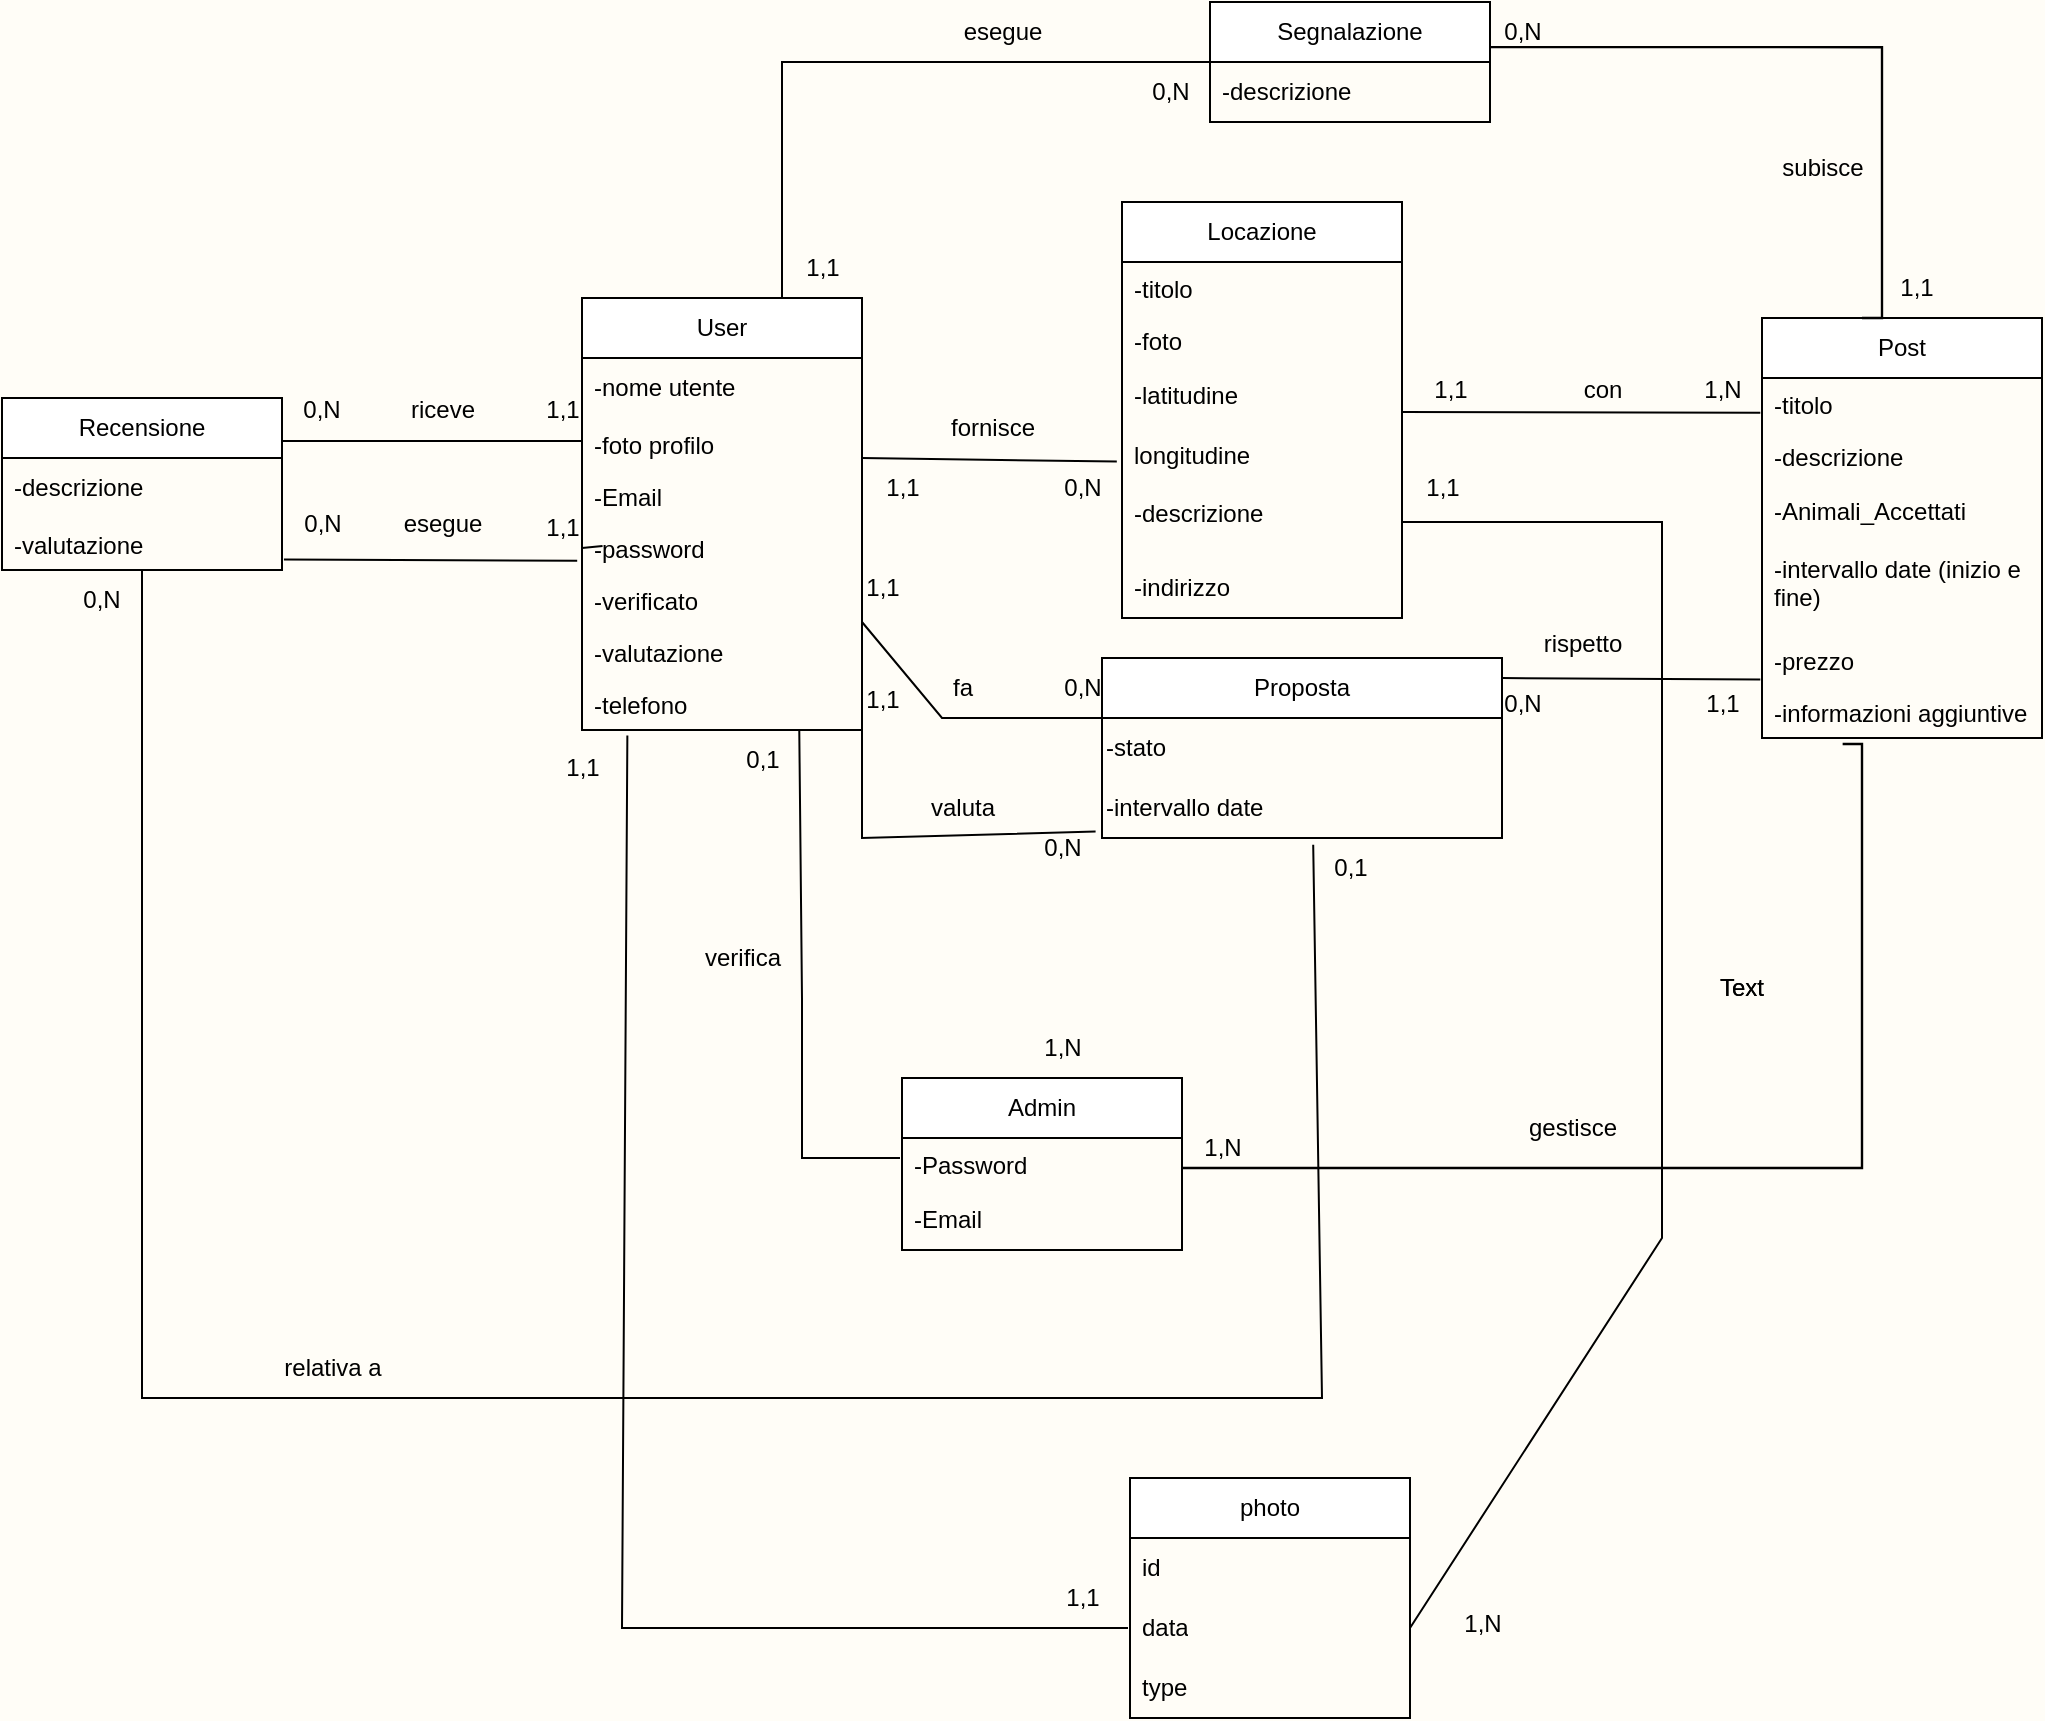 <mxfile pages="3">
    <diagram name="Pagina-1" id="62EFtFIlTdiLFEF6OG7A">
        <mxGraphModel dx="1595" dy="611" grid="1" gridSize="10" guides="1" tooltips="1" connect="1" arrows="1" fold="1" page="1" pageScale="1" pageWidth="827" pageHeight="1169" background="light-dark(#FFFDF7,#190033)" math="0" shadow="0" adaptiveColors="auto">
            <root>
                <mxCell id="0"/>
                <mxCell id="1" parent="0"/>
                <mxCell id="St-9uAu0BUOOX0do4pgm-1" value="User" style="swimlane;fontStyle=0;childLayout=stackLayout;horizontal=1;startSize=30;horizontalStack=0;resizeParent=1;resizeParentMax=0;resizeLast=0;collapsible=1;marginBottom=0;whiteSpace=wrap;html=1;" parent="1" vertex="1">
                    <mxGeometry x="180" y="210" width="140" height="216" as="geometry"/>
                </mxCell>
                <mxCell id="St-9uAu0BUOOX0do4pgm-3" value="-nome utente" style="text;strokeColor=none;fillColor=none;align=left;verticalAlign=middle;spacingLeft=4;spacingRight=4;overflow=hidden;points=[[0,0.5],[1,0.5]];portConstraint=eastwest;rotatable=0;whiteSpace=wrap;html=1;" parent="St-9uAu0BUOOX0do4pgm-1" vertex="1">
                    <mxGeometry y="30" width="140" height="30" as="geometry"/>
                </mxCell>
                <mxCell id="N86cOKwH3iOJ5V4Ton-A-2" value="-foto profilo" style="text;strokeColor=none;fillColor=none;align=left;verticalAlign=top;spacingLeft=4;spacingRight=4;overflow=hidden;rotatable=0;points=[[0,0.5],[1,0.5]];portConstraint=eastwest;whiteSpace=wrap;html=1;" parent="St-9uAu0BUOOX0do4pgm-1" vertex="1">
                    <mxGeometry y="60" width="140" height="26" as="geometry"/>
                </mxCell>
                <mxCell id="N86cOKwH3iOJ5V4Ton-A-3" value="-Email" style="text;strokeColor=none;fillColor=none;align=left;verticalAlign=top;spacingLeft=4;spacingRight=4;overflow=hidden;rotatable=0;points=[[0,0.5],[1,0.5]];portConstraint=eastwest;whiteSpace=wrap;html=1;" parent="St-9uAu0BUOOX0do4pgm-1" vertex="1">
                    <mxGeometry y="86" width="140" height="26" as="geometry"/>
                </mxCell>
                <mxCell id="N86cOKwH3iOJ5V4Ton-A-4" value="-password" style="text;strokeColor=none;fillColor=none;align=left;verticalAlign=top;spacingLeft=4;spacingRight=4;overflow=hidden;rotatable=0;points=[[0,0.5],[1,0.5]];portConstraint=eastwest;whiteSpace=wrap;html=1;" parent="St-9uAu0BUOOX0do4pgm-1" vertex="1">
                    <mxGeometry y="112" width="140" height="26" as="geometry"/>
                </mxCell>
                <mxCell id="N86cOKwH3iOJ5V4Ton-A-15" value="-verificato " style="text;strokeColor=none;fillColor=none;align=left;verticalAlign=top;spacingLeft=4;spacingRight=4;overflow=hidden;rotatable=0;points=[[0,0.5],[1,0.5]];portConstraint=eastwest;whiteSpace=wrap;html=1;" parent="St-9uAu0BUOOX0do4pgm-1" vertex="1">
                    <mxGeometry y="138" width="140" height="26" as="geometry"/>
                </mxCell>
                <mxCell id="N86cOKwH3iOJ5V4Ton-A-14" value="-valutazione" style="text;strokeColor=none;fillColor=none;align=left;verticalAlign=top;spacingLeft=4;spacingRight=4;overflow=hidden;rotatable=0;points=[[0,0.5],[1,0.5]];portConstraint=eastwest;whiteSpace=wrap;html=1;" parent="St-9uAu0BUOOX0do4pgm-1" vertex="1">
                    <mxGeometry y="164" width="140" height="26" as="geometry"/>
                </mxCell>
                <mxCell id="g7s_SQnUVm_qu5aLHeUv-12" value="-telefono" style="text;strokeColor=none;fillColor=none;align=left;verticalAlign=top;spacingLeft=4;spacingRight=4;overflow=hidden;rotatable=0;points=[[0,0.5],[1,0.5]];portConstraint=eastwest;whiteSpace=wrap;html=1;" parent="St-9uAu0BUOOX0do4pgm-1" vertex="1">
                    <mxGeometry y="190" width="140" height="26" as="geometry"/>
                </mxCell>
                <mxCell id="St-9uAu0BUOOX0do4pgm-5" value="Admin" style="swimlane;fontStyle=0;childLayout=stackLayout;horizontal=1;startSize=30;horizontalStack=0;resizeParent=1;resizeParentMax=0;resizeLast=0;collapsible=1;marginBottom=0;whiteSpace=wrap;html=1;" parent="1" vertex="1">
                    <mxGeometry x="340" y="600" width="140" height="86" as="geometry"/>
                </mxCell>
                <mxCell id="g7s_SQnUVm_qu5aLHeUv-5" value="-Password" style="text;strokeColor=none;fillColor=none;align=left;verticalAlign=top;spacingLeft=4;spacingRight=4;overflow=hidden;rotatable=0;points=[[0,0.5],[1,0.5]];portConstraint=eastwest;whiteSpace=wrap;html=1;" parent="St-9uAu0BUOOX0do4pgm-5" vertex="1">
                    <mxGeometry y="30" width="140" height="26" as="geometry"/>
                </mxCell>
                <mxCell id="St-9uAu0BUOOX0do4pgm-8" value="-Email" style="text;strokeColor=none;fillColor=none;align=left;verticalAlign=middle;spacingLeft=4;spacingRight=4;overflow=hidden;points=[[0,0.5],[1,0.5]];portConstraint=eastwest;rotatable=0;whiteSpace=wrap;html=1;" parent="St-9uAu0BUOOX0do4pgm-5" vertex="1">
                    <mxGeometry y="56" width="140" height="30" as="geometry"/>
                </mxCell>
                <mxCell id="St-9uAu0BUOOX0do4pgm-13" value="Post" style="swimlane;fontStyle=0;childLayout=stackLayout;horizontal=1;startSize=30;horizontalStack=0;resizeParent=1;resizeParentMax=0;resizeLast=0;collapsible=1;marginBottom=0;whiteSpace=wrap;html=1;" parent="1" vertex="1">
                    <mxGeometry x="770" y="220" width="140" height="210" as="geometry"/>
                </mxCell>
                <mxCell id="g7s_SQnUVm_qu5aLHeUv-13" value="-titolo" style="text;strokeColor=none;fillColor=none;align=left;verticalAlign=top;spacingLeft=4;spacingRight=4;overflow=hidden;rotatable=0;points=[[0,0.5],[1,0.5]];portConstraint=eastwest;whiteSpace=wrap;html=1;" parent="St-9uAu0BUOOX0do4pgm-13" vertex="1">
                    <mxGeometry y="30" width="140" height="26" as="geometry"/>
                </mxCell>
                <mxCell id="g7s_SQnUVm_qu5aLHeUv-2" value="-descrizione" style="text;strokeColor=none;fillColor=none;align=left;verticalAlign=top;spacingLeft=4;spacingRight=4;overflow=hidden;rotatable=0;points=[[0,0.5],[1,0.5]];portConstraint=eastwest;whiteSpace=wrap;html=1;" parent="St-9uAu0BUOOX0do4pgm-13" vertex="1">
                    <mxGeometry y="56" width="140" height="26" as="geometry"/>
                </mxCell>
                <mxCell id="St-9uAu0BUOOX0do4pgm-15" value="-Animali_Accettati" style="text;strokeColor=none;fillColor=none;align=left;verticalAlign=middle;spacingLeft=4;spacingRight=4;overflow=hidden;points=[[0,0.5],[1,0.5]];portConstraint=eastwest;rotatable=0;whiteSpace=wrap;html=1;" parent="St-9uAu0BUOOX0do4pgm-13" vertex="1">
                    <mxGeometry y="82" width="140" height="30" as="geometry"/>
                </mxCell>
                <mxCell id="LK_rWgTIg-7SpxV3aSgW-1" value="-intervallo date (inizio e fine)" style="text;strokeColor=none;fillColor=none;align=left;verticalAlign=top;spacingLeft=4;spacingRight=4;overflow=hidden;rotatable=0;points=[[0,0.5],[1,0.5]];portConstraint=eastwest;whiteSpace=wrap;html=1;" parent="St-9uAu0BUOOX0do4pgm-13" vertex="1">
                    <mxGeometry y="112" width="140" height="46" as="geometry"/>
                </mxCell>
                <mxCell id="g7s_SQnUVm_qu5aLHeUv-11" value="-prezzo" style="text;strokeColor=none;fillColor=none;align=left;verticalAlign=top;spacingLeft=4;spacingRight=4;overflow=hidden;rotatable=0;points=[[0,0.5],[1,0.5]];portConstraint=eastwest;whiteSpace=wrap;html=1;" parent="St-9uAu0BUOOX0do4pgm-13" vertex="1">
                    <mxGeometry y="158" width="140" height="26" as="geometry"/>
                </mxCell>
                <mxCell id="g7s_SQnUVm_qu5aLHeUv-15" value="-informazioni aggiuntive" style="text;strokeColor=none;fillColor=none;align=left;verticalAlign=top;spacingLeft=4;spacingRight=4;overflow=hidden;rotatable=0;points=[[0,0.5],[1,0.5]];portConstraint=eastwest;whiteSpace=wrap;html=1;" parent="St-9uAu0BUOOX0do4pgm-13" vertex="1">
                    <mxGeometry y="184" width="140" height="26" as="geometry"/>
                </mxCell>
                <mxCell id="St-9uAu0BUOOX0do4pgm-17" value="Segnalazione" style="swimlane;fontStyle=0;childLayout=stackLayout;horizontal=1;startSize=30;horizontalStack=0;resizeParent=1;resizeParentMax=0;resizeLast=0;collapsible=1;marginBottom=0;whiteSpace=wrap;html=1;" parent="1" vertex="1">
                    <mxGeometry x="494" y="62" width="140" height="60" as="geometry"/>
                </mxCell>
                <mxCell id="St-9uAu0BUOOX0do4pgm-19" value="&lt;div&gt;-descrizione&lt;/div&gt;" style="text;strokeColor=none;fillColor=none;align=left;verticalAlign=middle;spacingLeft=4;spacingRight=4;overflow=hidden;points=[[0,0.5],[1,0.5]];portConstraint=eastwest;rotatable=0;whiteSpace=wrap;html=1;" parent="St-9uAu0BUOOX0do4pgm-17" vertex="1">
                    <mxGeometry y="30" width="140" height="30" as="geometry"/>
                </mxCell>
                <mxCell id="St-9uAu0BUOOX0do4pgm-42" style="edgeStyle=orthogonalEdgeStyle;rounded=0;orthogonalLoop=1;jettySize=auto;html=1;exitX=1;exitY=0.5;exitDx=0;exitDy=0;shape=link;width=0.196;entryX=0.288;entryY=1.115;entryDx=0;entryDy=0;entryPerimeter=0;" parent="1" target="g7s_SQnUVm_qu5aLHeUv-15" edge="1">
                    <mxGeometry relative="1" as="geometry">
                        <mxPoint x="723" y="440" as="targetPoint"/>
                        <mxPoint x="480" y="645" as="sourcePoint"/>
                        <Array as="points">
                            <mxPoint x="820" y="645"/>
                            <mxPoint x="820" y="433"/>
                        </Array>
                    </mxGeometry>
                </mxCell>
                <mxCell id="St-9uAu0BUOOX0do4pgm-46" value="verifica" style="text;html=1;align=center;verticalAlign=middle;resizable=0;points=[];autosize=1;strokeColor=none;fillColor=none;" parent="1" vertex="1">
                    <mxGeometry x="230" y="525" width="60" height="30" as="geometry"/>
                </mxCell>
                <mxCell id="St-9uAu0BUOOX0do4pgm-50" value="fornisce" style="text;html=1;align=center;verticalAlign=middle;resizable=0;points=[];autosize=1;strokeColor=none;fillColor=none;" parent="1" vertex="1">
                    <mxGeometry x="350" y="260" width="70" height="30" as="geometry"/>
                </mxCell>
                <mxCell id="St-9uAu0BUOOX0do4pgm-51" value="gestisce" style="text;html=1;align=center;verticalAlign=middle;resizable=0;points=[];autosize=1;strokeColor=none;fillColor=none;" parent="1" vertex="1">
                    <mxGeometry x="640" y="610" width="70" height="30" as="geometry"/>
                </mxCell>
                <mxCell id="St-9uAu0BUOOX0do4pgm-53" value="esegue" style="text;html=1;align=center;verticalAlign=middle;resizable=0;points=[];autosize=1;strokeColor=none;fillColor=none;" parent="1" vertex="1">
                    <mxGeometry x="360" y="62" width="60" height="30" as="geometry"/>
                </mxCell>
                <mxCell id="St-9uAu0BUOOX0do4pgm-54" value="subisce" style="text;html=1;align=center;verticalAlign=middle;resizable=0;points=[];autosize=1;strokeColor=none;fillColor=none;" parent="1" vertex="1">
                    <mxGeometry x="770" y="130" width="60" height="30" as="geometry"/>
                </mxCell>
                <mxCell id="St-9uAu0BUOOX0do4pgm-61" value="1,N" style="text;html=1;align=center;verticalAlign=middle;resizable=0;points=[];autosize=1;strokeColor=none;fillColor=none;" parent="1" vertex="1">
                    <mxGeometry x="400" y="570" width="40" height="30" as="geometry"/>
                </mxCell>
                <mxCell id="St-9uAu0BUOOX0do4pgm-62" value="0,1" style="text;html=1;align=center;verticalAlign=middle;resizable=0;points=[];autosize=1;strokeColor=none;fillColor=none;" parent="1" vertex="1">
                    <mxGeometry x="250" y="426" width="40" height="30" as="geometry"/>
                </mxCell>
                <mxCell id="St-9uAu0BUOOX0do4pgm-63" value="1,N" style="text;html=1;align=center;verticalAlign=middle;resizable=0;points=[];autosize=1;strokeColor=none;fillColor=none;" parent="1" vertex="1">
                    <mxGeometry x="480" y="620" width="40" height="30" as="geometry"/>
                </mxCell>
                <mxCell id="St-9uAu0BUOOX0do4pgm-69" value="1,1" style="text;html=1;align=center;verticalAlign=middle;resizable=0;points=[];autosize=1;strokeColor=none;fillColor=none;" parent="1" vertex="1">
                    <mxGeometry x="280" y="180" width="40" height="30" as="geometry"/>
                </mxCell>
                <mxCell id="St-9uAu0BUOOX0do4pgm-70" value="0,N" style="text;html=1;align=center;verticalAlign=middle;resizable=0;points=[];autosize=1;strokeColor=none;fillColor=none;" parent="1" vertex="1">
                    <mxGeometry x="454" y="92" width="40" height="30" as="geometry"/>
                </mxCell>
                <mxCell id="St-9uAu0BUOOX0do4pgm-71" value="0,N" style="text;html=1;align=center;verticalAlign=middle;resizable=0;points=[];autosize=1;strokeColor=none;fillColor=none;" parent="1" vertex="1">
                    <mxGeometry x="630" y="62" width="40" height="30" as="geometry"/>
                </mxCell>
                <mxCell id="St-9uAu0BUOOX0do4pgm-73" value="1,1" style="text;html=1;align=center;verticalAlign=middle;resizable=0;points=[];autosize=1;strokeColor=none;fillColor=none;" parent="1" vertex="1">
                    <mxGeometry x="827" y="190" width="40" height="30" as="geometry"/>
                </mxCell>
                <mxCell id="St-9uAu0BUOOX0do4pgm-79" value="0,N" style="text;html=1;align=center;verticalAlign=middle;resizable=0;points=[];autosize=1;strokeColor=none;fillColor=none;" parent="1" vertex="1">
                    <mxGeometry x="410" y="290" width="40" height="30" as="geometry"/>
                </mxCell>
                <mxCell id="St-9uAu0BUOOX0do4pgm-78" value="1,1" style="text;html=1;align=center;verticalAlign=middle;resizable=0;points=[];autosize=1;strokeColor=none;fillColor=none;" parent="1" vertex="1">
                    <mxGeometry x="320" y="290" width="40" height="30" as="geometry"/>
                </mxCell>
                <mxCell id="g7s_SQnUVm_qu5aLHeUv-4" style="edgeStyle=orthogonalEdgeStyle;rounded=0;orthogonalLoop=1;jettySize=auto;html=1;exitX=1.003;exitY=0.376;exitDx=0;exitDy=0;entryX=0.357;entryY=0;entryDx=0;entryDy=0;entryPerimeter=0;shape=link;width=-0.182;exitPerimeter=0;" parent="1" source="St-9uAu0BUOOX0do4pgm-17" target="St-9uAu0BUOOX0do4pgm-13" edge="1">
                    <mxGeometry relative="1" as="geometry">
                        <mxPoint x="630" y="131" as="sourcePoint"/>
                        <Array as="points">
                            <mxPoint x="830" y="85"/>
                            <mxPoint x="830" y="220"/>
                        </Array>
                    </mxGeometry>
                </mxCell>
                <mxCell id="QI1vVgjxCqwTIBbzZpBC-4" value="Proposta" style="swimlane;fontStyle=0;childLayout=stackLayout;horizontal=1;startSize=30;horizontalStack=0;resizeParent=1;resizeParentMax=0;resizeLast=0;collapsible=1;marginBottom=0;whiteSpace=wrap;html=1;" parent="1" vertex="1">
                    <mxGeometry x="440" y="390" width="200" height="90" as="geometry"/>
                </mxCell>
                <mxCell id="QI1vVgjxCqwTIBbzZpBC-26" value="-stato" style="text;html=1;align=left;verticalAlign=middle;resizable=0;points=[];autosize=1;strokeColor=none;fillColor=none;" parent="QI1vVgjxCqwTIBbzZpBC-4" vertex="1">
                    <mxGeometry y="30" width="200" height="30" as="geometry"/>
                </mxCell>
                <mxCell id="LK_rWgTIg-7SpxV3aSgW-10" value="-intervallo date" style="text;html=1;align=left;verticalAlign=middle;resizable=0;points=[];autosize=1;strokeColor=none;fillColor=none;" parent="QI1vVgjxCqwTIBbzZpBC-4" vertex="1">
                    <mxGeometry y="60" width="200" height="30" as="geometry"/>
                </mxCell>
                <mxCell id="QI1vVgjxCqwTIBbzZpBC-27" value="1,1" style="text;html=1;align=center;verticalAlign=middle;resizable=0;points=[];autosize=1;strokeColor=none;fillColor=none;" parent="1" vertex="1">
                    <mxGeometry x="310" y="396" width="40" height="30" as="geometry"/>
                </mxCell>
                <mxCell id="XhUSFfAfBRlm4WyPhcBC-12" value="1,1" style="text;html=1;align=center;verticalAlign=middle;resizable=0;points=[];autosize=1;strokeColor=none;fillColor=none;" parent="1" vertex="1">
                    <mxGeometry x="310" y="340" width="40" height="30" as="geometry"/>
                </mxCell>
                <mxCell id="XhUSFfAfBRlm4WyPhcBC-13" value="0,N" style="text;html=1;align=center;verticalAlign=middle;resizable=0;points=[];autosize=1;strokeColor=none;fillColor=none;" parent="1" vertex="1">
                    <mxGeometry x="400" y="470" width="40" height="30" as="geometry"/>
                </mxCell>
                <mxCell id="XhUSFfAfBRlm4WyPhcBC-17" value="0,N" style="text;html=1;align=center;verticalAlign=middle;resizable=0;points=[];autosize=1;strokeColor=none;fillColor=none;" parent="1" vertex="1">
                    <mxGeometry x="410" y="390" width="40" height="30" as="geometry"/>
                </mxCell>
                <mxCell id="LK_rWgTIg-7SpxV3aSgW-2" value="Recensione " style="swimlane;fontStyle=0;childLayout=stackLayout;horizontal=1;startSize=30;horizontalStack=0;resizeParent=1;resizeParentMax=0;resizeLast=0;collapsible=1;marginBottom=0;whiteSpace=wrap;html=1;" parent="1" vertex="1">
                    <mxGeometry x="-110" y="260" width="140" height="86" as="geometry">
                        <mxRectangle x="1180" y="432" width="240" height="30" as="alternateBounds"/>
                    </mxGeometry>
                </mxCell>
                <mxCell id="LK_rWgTIg-7SpxV3aSgW-3" value="-descrizione" style="text;strokeColor=none;fillColor=none;align=left;verticalAlign=middle;spacingLeft=4;spacingRight=4;overflow=hidden;points=[[0,0.5],[1,0.5]];portConstraint=eastwest;rotatable=0;whiteSpace=wrap;html=1;" parent="LK_rWgTIg-7SpxV3aSgW-2" vertex="1">
                    <mxGeometry y="30" width="140" height="30" as="geometry"/>
                </mxCell>
                <mxCell id="LK_rWgTIg-7SpxV3aSgW-4" value="-valutazione" style="text;strokeColor=none;fillColor=none;align=left;verticalAlign=top;spacingLeft=4;spacingRight=4;overflow=hidden;rotatable=0;points=[[0,0.5],[1,0.5]];portConstraint=eastwest;whiteSpace=wrap;html=1;" parent="LK_rWgTIg-7SpxV3aSgW-2" vertex="1">
                    <mxGeometry y="60" width="140" height="26" as="geometry"/>
                </mxCell>
                <mxCell id="LK_rWgTIg-7SpxV3aSgW-8" value="" style="endArrow=none;html=1;rounded=0;entryX=0;entryY=0;entryDx=0;entryDy=0;entryPerimeter=0;exitX=0;exitY=1;exitDx=0;exitDy=0;exitPerimeter=0;" parent="1" source="St-9uAu0BUOOX0do4pgm-69" target="St-9uAu0BUOOX0do4pgm-19" edge="1">
                    <mxGeometry width="50" height="50" relative="1" as="geometry">
                        <mxPoint x="450" y="200" as="sourcePoint"/>
                        <mxPoint x="485" y="88" as="targetPoint"/>
                        <Array as="points">
                            <mxPoint x="280" y="92"/>
                            <mxPoint x="450" y="92"/>
                        </Array>
                    </mxGeometry>
                </mxCell>
                <mxCell id="LK_rWgTIg-7SpxV3aSgW-15" value="Locazione" style="swimlane;fontStyle=0;childLayout=stackLayout;horizontal=1;startSize=30;horizontalStack=0;resizeParent=1;resizeParentMax=0;resizeLast=0;collapsible=1;marginBottom=0;whiteSpace=wrap;html=1;" parent="1" vertex="1">
                    <mxGeometry x="450" y="162" width="140" height="208" as="geometry"/>
                </mxCell>
                <mxCell id="LK_rWgTIg-7SpxV3aSgW-17" value="-titolo" style="text;strokeColor=none;fillColor=none;align=left;verticalAlign=top;spacingLeft=4;spacingRight=4;overflow=hidden;rotatable=0;points=[[0,0.5],[1,0.5]];portConstraint=eastwest;whiteSpace=wrap;html=1;" parent="LK_rWgTIg-7SpxV3aSgW-15" vertex="1">
                    <mxGeometry y="30" width="140" height="26" as="geometry"/>
                </mxCell>
                <mxCell id="LK_rWgTIg-7SpxV3aSgW-18" value="-foto&amp;nbsp;" style="text;strokeColor=none;fillColor=none;align=left;verticalAlign=top;spacingLeft=4;spacingRight=4;overflow=hidden;rotatable=0;points=[[0,0.5],[1,0.5]];portConstraint=eastwest;whiteSpace=wrap;html=1;" parent="LK_rWgTIg-7SpxV3aSgW-15" vertex="1">
                    <mxGeometry y="56" width="140" height="26" as="geometry"/>
                </mxCell>
                <mxCell id="PYwElDgGKd6QntwyOTN1-1" value="-latitudine" style="text;strokeColor=none;fillColor=none;align=left;verticalAlign=middle;spacingLeft=4;spacingRight=4;overflow=hidden;points=[[0,0.5],[1,0.5]];portConstraint=eastwest;rotatable=0;whiteSpace=wrap;html=1;" parent="LK_rWgTIg-7SpxV3aSgW-15" vertex="1">
                    <mxGeometry y="82" width="140" height="30" as="geometry"/>
                </mxCell>
                <mxCell id="PYwElDgGKd6QntwyOTN1-2" value="longitudine" style="text;strokeColor=none;fillColor=none;align=left;verticalAlign=middle;spacingLeft=4;spacingRight=4;overflow=hidden;points=[[0,0.5],[1,0.5]];portConstraint=eastwest;rotatable=0;whiteSpace=wrap;html=1;" parent="LK_rWgTIg-7SpxV3aSgW-15" vertex="1">
                    <mxGeometry y="112" width="140" height="30" as="geometry"/>
                </mxCell>
                <mxCell id="LK_rWgTIg-7SpxV3aSgW-19" value="-descrizione" style="text;strokeColor=none;fillColor=none;align=left;verticalAlign=top;spacingLeft=4;spacingRight=4;overflow=hidden;rotatable=0;points=[[0,0.5],[1,0.5]];portConstraint=eastwest;whiteSpace=wrap;html=1;" parent="LK_rWgTIg-7SpxV3aSgW-15" vertex="1">
                    <mxGeometry y="142" width="140" height="36" as="geometry"/>
                </mxCell>
                <mxCell id="PYwElDgGKd6QntwyOTN1-3" value="-indirizzo" style="text;strokeColor=none;fillColor=none;align=left;verticalAlign=middle;spacingLeft=4;spacingRight=4;overflow=hidden;points=[[0,0.5],[1,0.5]];portConstraint=eastwest;rotatable=0;whiteSpace=wrap;html=1;" parent="LK_rWgTIg-7SpxV3aSgW-15" vertex="1">
                    <mxGeometry y="178" width="140" height="30" as="geometry"/>
                </mxCell>
                <mxCell id="LK_rWgTIg-7SpxV3aSgW-25" value="" style="endArrow=none;html=1;rounded=0;entryX=0.935;entryY=0.06;entryDx=0;entryDy=0;entryPerimeter=0;" parent="1" target="St-9uAu0BUOOX0do4pgm-79" edge="1">
                    <mxGeometry width="50" height="50" relative="1" as="geometry">
                        <mxPoint x="320" y="290" as="sourcePoint"/>
                        <mxPoint x="403.5" y="286.64" as="targetPoint"/>
                        <Array as="points"/>
                    </mxGeometry>
                </mxCell>
                <mxCell id="LK_rWgTIg-7SpxV3aSgW-26" value="" style="endArrow=none;html=1;rounded=0;entryX=-0.006;entryY=0.667;entryDx=0;entryDy=0;entryPerimeter=0;" parent="1" target="g7s_SQnUVm_qu5aLHeUv-13" edge="1">
                    <mxGeometry width="50" height="50" relative="1" as="geometry">
                        <mxPoint x="590" y="267" as="sourcePoint"/>
                        <mxPoint x="589" y="218" as="targetPoint"/>
                    </mxGeometry>
                </mxCell>
                <mxCell id="LK_rWgTIg-7SpxV3aSgW-27" value="con" style="text;html=1;align=center;verticalAlign=middle;resizable=0;points=[];autosize=1;strokeColor=none;fillColor=none;" parent="1" vertex="1">
                    <mxGeometry x="670" y="241" width="40" height="30" as="geometry"/>
                </mxCell>
                <mxCell id="LK_rWgTIg-7SpxV3aSgW-28" value="" style="endArrow=none;html=1;rounded=0;entryX=0.776;entryY=1.012;entryDx=0;entryDy=0;entryPerimeter=0;" parent="1" target="g7s_SQnUVm_qu5aLHeUv-12" edge="1">
                    <mxGeometry width="50" height="50" relative="1" as="geometry">
                        <mxPoint x="339" y="640" as="sourcePoint"/>
                        <mxPoint x="290" y="440" as="targetPoint"/>
                        <Array as="points">
                            <mxPoint x="290" y="640"/>
                            <mxPoint x="290" y="560"/>
                        </Array>
                    </mxGeometry>
                </mxCell>
                <mxCell id="LK_rWgTIg-7SpxV3aSgW-33" value="1,1" style="text;html=1;align=center;verticalAlign=middle;resizable=0;points=[];autosize=1;strokeColor=none;fillColor=none;" parent="1" vertex="1">
                    <mxGeometry x="594" y="241" width="40" height="30" as="geometry"/>
                </mxCell>
                <mxCell id="LK_rWgTIg-7SpxV3aSgW-34" value="1,N" style="text;html=1;align=center;verticalAlign=middle;resizable=0;points=[];autosize=1;strokeColor=none;fillColor=none;" parent="1" vertex="1">
                    <mxGeometry x="730" y="241" width="40" height="30" as="geometry"/>
                </mxCell>
                <mxCell id="FGoZ48OgDiTH2Jhmd4TZ-1" value="" style="endArrow=none;html=1;rounded=0;entryX=0;entryY=0.442;entryDx=0;entryDy=0;entryPerimeter=0;exitX=1;exitY=0.25;exitDx=0;exitDy=0;" parent="1" source="LK_rWgTIg-7SpxV3aSgW-2" target="N86cOKwH3iOJ5V4Ton-A-2" edge="1">
                    <mxGeometry width="50" height="50" relative="1" as="geometry">
                        <mxPoint x="40" y="276" as="sourcePoint"/>
                        <mxPoint x="180" y="250" as="targetPoint"/>
                    </mxGeometry>
                </mxCell>
                <mxCell id="FGoZ48OgDiTH2Jhmd4TZ-2" value="" style="endArrow=none;html=1;rounded=0;entryX=0;entryY=0.5;entryDx=0;entryDy=0;exitX=1.007;exitY=0.8;exitDx=0;exitDy=0;exitPerimeter=0;" parent="1" source="FGoZ48OgDiTH2Jhmd4TZ-6" target="N86cOKwH3iOJ5V4Ton-A-4" edge="1">
                    <mxGeometry width="50" height="50" relative="1" as="geometry">
                        <mxPoint x="70" y="310" as="sourcePoint"/>
                        <mxPoint x="380" y="160" as="targetPoint"/>
                    </mxGeometry>
                </mxCell>
                <mxCell id="FGoZ48OgDiTH2Jhmd4TZ-3" value="0,N" style="text;html=1;align=center;verticalAlign=middle;whiteSpace=wrap;rounded=0;" parent="1" vertex="1">
                    <mxGeometry x="20" y="251" width="60" height="30" as="geometry"/>
                </mxCell>
                <mxCell id="FGoZ48OgDiTH2Jhmd4TZ-4" value="0,N" style="text;html=1;align=center;verticalAlign=middle;resizable=0;points=[];autosize=1;strokeColor=none;fillColor=none;" parent="1" vertex="1">
                    <mxGeometry x="30" y="308" width="40" height="30" as="geometry"/>
                </mxCell>
                <mxCell id="FGoZ48OgDiTH2Jhmd4TZ-5" value="1,1" style="text;html=1;align=center;verticalAlign=middle;resizable=0;points=[];autosize=1;strokeColor=none;fillColor=none;" parent="1" vertex="1">
                    <mxGeometry x="150" y="251" width="40" height="30" as="geometry"/>
                </mxCell>
                <mxCell id="FGoZ48OgDiTH2Jhmd4TZ-8" value="" style="endArrow=none;html=1;rounded=0;exitX=1;exitY=0.5;exitDx=0;exitDy=0;entryX=-0.016;entryY=0.893;entryDx=0;entryDy=0;entryPerimeter=0;" parent="1" source="g7s_SQnUVm_qu5aLHeUv-12" target="LK_rWgTIg-7SpxV3aSgW-10" edge="1">
                    <mxGeometry width="50" height="50" relative="1" as="geometry">
                        <mxPoint x="610" y="540" as="sourcePoint"/>
                        <mxPoint x="660" y="490" as="targetPoint"/>
                        <Array as="points">
                            <mxPoint x="320" y="480"/>
                        </Array>
                    </mxGeometry>
                </mxCell>
                <mxCell id="FGoZ48OgDiTH2Jhmd4TZ-9" value="" style="endArrow=none;html=1;rounded=0;entryX=0;entryY=0;entryDx=0;entryDy=0;entryPerimeter=0;" parent="1" target="QI1vVgjxCqwTIBbzZpBC-26" edge="1">
                    <mxGeometry width="50" height="50" relative="1" as="geometry">
                        <mxPoint x="320" y="372" as="sourcePoint"/>
                        <mxPoint x="660" y="490" as="targetPoint"/>
                        <Array as="points">
                            <mxPoint x="360" y="420"/>
                        </Array>
                    </mxGeometry>
                </mxCell>
                <mxCell id="FGoZ48OgDiTH2Jhmd4TZ-10" value="" style="endArrow=none;html=1;rounded=0;entryX=-0.006;entryY=-0.123;entryDx=0;entryDy=0;entryPerimeter=0;" parent="1" target="g7s_SQnUVm_qu5aLHeUv-15" edge="1">
                    <mxGeometry width="50" height="50" relative="1" as="geometry">
                        <mxPoint x="640" y="400" as="sourcePoint"/>
                        <mxPoint x="660" y="490" as="targetPoint"/>
                    </mxGeometry>
                </mxCell>
                <mxCell id="FGoZ48OgDiTH2Jhmd4TZ-12" value="fa" style="text;html=1;align=center;verticalAlign=middle;resizable=0;points=[];autosize=1;strokeColor=none;fillColor=none;rotation=0;" parent="1" vertex="1">
                    <mxGeometry x="355" y="390" width="30" height="30" as="geometry"/>
                </mxCell>
                <mxCell id="FGoZ48OgDiTH2Jhmd4TZ-13" value="valuta" style="text;html=1;align=center;verticalAlign=middle;resizable=0;points=[];autosize=1;strokeColor=none;fillColor=none;rotation=0;" parent="1" vertex="1">
                    <mxGeometry x="340" y="450" width="60" height="30" as="geometry"/>
                </mxCell>
                <mxCell id="FGoZ48OgDiTH2Jhmd4TZ-15" value="" style="endArrow=none;html=1;rounded=0;entryX=0.69;entryY=1.047;entryDx=0;entryDy=0;exitX=1.007;exitY=0.8;exitDx=0;exitDy=0;exitPerimeter=0;entryPerimeter=0;" parent="1" source="LK_rWgTIg-7SpxV3aSgW-4" target="FGoZ48OgDiTH2Jhmd4TZ-6" edge="1">
                    <mxGeometry width="50" height="50" relative="1" as="geometry">
                        <mxPoint x="41" y="333" as="sourcePoint"/>
                        <mxPoint x="180" y="335" as="targetPoint"/>
                    </mxGeometry>
                </mxCell>
                <mxCell id="FGoZ48OgDiTH2Jhmd4TZ-6" value="1,1" style="text;html=1;align=center;verticalAlign=middle;resizable=0;points=[];autosize=1;strokeColor=none;fillColor=none;" parent="1" vertex="1">
                    <mxGeometry x="150" y="310" width="40" height="30" as="geometry"/>
                </mxCell>
                <mxCell id="FGoZ48OgDiTH2Jhmd4TZ-16" value="riceve" style="text;html=1;align=center;verticalAlign=middle;resizable=0;points=[];autosize=1;strokeColor=none;fillColor=none;" parent="1" vertex="1">
                    <mxGeometry x="80" y="251" width="60" height="30" as="geometry"/>
                </mxCell>
                <mxCell id="FGoZ48OgDiTH2Jhmd4TZ-17" value="esegue" style="text;html=1;align=center;verticalAlign=middle;resizable=0;points=[];autosize=1;strokeColor=none;fillColor=none;" parent="1" vertex="1">
                    <mxGeometry x="80" y="308" width="60" height="30" as="geometry"/>
                </mxCell>
                <mxCell id="FGoZ48OgDiTH2Jhmd4TZ-20" value="0,N" style="text;html=1;align=center;verticalAlign=middle;resizable=0;points=[];autosize=1;strokeColor=none;fillColor=none;" parent="1" vertex="1">
                    <mxGeometry x="630" y="398" width="40" height="30" as="geometry"/>
                </mxCell>
                <mxCell id="FGoZ48OgDiTH2Jhmd4TZ-21" value="1,1" style="text;html=1;align=center;verticalAlign=middle;resizable=0;points=[];autosize=1;strokeColor=none;fillColor=none;" parent="1" vertex="1">
                    <mxGeometry x="730" y="398" width="40" height="30" as="geometry"/>
                </mxCell>
                <mxCell id="FGoZ48OgDiTH2Jhmd4TZ-22" value="rispetto" style="text;html=1;align=center;verticalAlign=middle;resizable=0;points=[];autosize=1;strokeColor=none;fillColor=none;" parent="1" vertex="1">
                    <mxGeometry x="650" y="368" width="60" height="30" as="geometry"/>
                </mxCell>
                <mxCell id="FGoZ48OgDiTH2Jhmd4TZ-24" value="" style="endArrow=none;html=1;rounded=0;exitX=0.5;exitY=1;exitDx=0;exitDy=0;entryX=0.528;entryY=1.113;entryDx=0;entryDy=0;entryPerimeter=0;" parent="1" source="LK_rWgTIg-7SpxV3aSgW-2" target="LK_rWgTIg-7SpxV3aSgW-10" edge="1">
                    <mxGeometry width="50" height="50" relative="1" as="geometry">
                        <mxPoint x="370" y="610" as="sourcePoint"/>
                        <mxPoint x="420" y="560" as="targetPoint"/>
                        <Array as="points">
                            <mxPoint x="-40" y="600"/>
                            <mxPoint x="-40" y="760"/>
                            <mxPoint x="550" y="760"/>
                        </Array>
                    </mxGeometry>
                </mxCell>
                <mxCell id="FGoZ48OgDiTH2Jhmd4TZ-25" value="0,N" style="text;html=1;align=center;verticalAlign=middle;whiteSpace=wrap;rounded=0;" parent="1" vertex="1">
                    <mxGeometry x="-90" y="346" width="60" height="30" as="geometry"/>
                </mxCell>
                <mxCell id="FGoZ48OgDiTH2Jhmd4TZ-26" value="relativa a" style="text;html=1;align=center;verticalAlign=middle;resizable=0;points=[];autosize=1;strokeColor=none;fillColor=none;" parent="1" vertex="1">
                    <mxGeometry x="20" y="730" width="70" height="30" as="geometry"/>
                </mxCell>
                <mxCell id="FGoZ48OgDiTH2Jhmd4TZ-27" value="0,1" style="text;html=1;align=center;verticalAlign=middle;resizable=0;points=[];autosize=1;strokeColor=none;fillColor=none;" parent="1" vertex="1">
                    <mxGeometry x="544" y="480" width="40" height="30" as="geometry"/>
                </mxCell>
                <mxCell id="NGPd4OX_sAM26wYgHrGU-1" value="photo" style="swimlane;fontStyle=0;childLayout=stackLayout;horizontal=1;startSize=30;horizontalStack=0;resizeParent=1;resizeParentMax=0;resizeLast=0;collapsible=1;marginBottom=0;whiteSpace=wrap;html=1;" parent="1" vertex="1">
                    <mxGeometry x="454" y="800" width="140" height="120" as="geometry"/>
                </mxCell>
                <mxCell id="NGPd4OX_sAM26wYgHrGU-2" value="id" style="text;strokeColor=none;fillColor=none;align=left;verticalAlign=middle;spacingLeft=4;spacingRight=4;overflow=hidden;points=[[0,0.5],[1,0.5]];portConstraint=eastwest;rotatable=0;whiteSpace=wrap;html=1;" parent="NGPd4OX_sAM26wYgHrGU-1" vertex="1">
                    <mxGeometry y="30" width="140" height="30" as="geometry"/>
                </mxCell>
                <mxCell id="NGPd4OX_sAM26wYgHrGU-3" value="data" style="text;strokeColor=none;fillColor=none;align=left;verticalAlign=middle;spacingLeft=4;spacingRight=4;overflow=hidden;points=[[0,0.5],[1,0.5]];portConstraint=eastwest;rotatable=0;whiteSpace=wrap;html=1;" parent="NGPd4OX_sAM26wYgHrGU-1" vertex="1">
                    <mxGeometry y="60" width="140" height="30" as="geometry"/>
                </mxCell>
                <mxCell id="NGPd4OX_sAM26wYgHrGU-4" value="type" style="text;strokeColor=none;fillColor=none;align=left;verticalAlign=middle;spacingLeft=4;spacingRight=4;overflow=hidden;points=[[0,0.5],[1,0.5]];portConstraint=eastwest;rotatable=0;whiteSpace=wrap;html=1;" parent="NGPd4OX_sAM26wYgHrGU-1" vertex="1">
                    <mxGeometry y="90" width="140" height="30" as="geometry"/>
                </mxCell>
                <mxCell id="NGPd4OX_sAM26wYgHrGU-5" value="" style="endArrow=none;html=1;rounded=0;entryX=0.162;entryY=1.104;entryDx=0;entryDy=0;entryPerimeter=0;" parent="1" target="g7s_SQnUVm_qu5aLHeUv-12" edge="1">
                    <mxGeometry width="50" height="50" relative="1" as="geometry">
                        <mxPoint x="453" y="875" as="sourcePoint"/>
                        <mxPoint x="780" y="560" as="targetPoint"/>
                        <Array as="points">
                            <mxPoint x="200" y="875"/>
                        </Array>
                    </mxGeometry>
                </mxCell>
                <mxCell id="NGPd4OX_sAM26wYgHrGU-6" value="" style="endArrow=none;html=1;rounded=0;exitX=1;exitY=0.5;exitDx=0;exitDy=0;entryX=1;entryY=0.5;entryDx=0;entryDy=0;" parent="1" source="NGPd4OX_sAM26wYgHrGU-3" target="LK_rWgTIg-7SpxV3aSgW-19" edge="1">
                    <mxGeometry width="50" height="50" relative="1" as="geometry">
                        <mxPoint x="730" y="640" as="sourcePoint"/>
                        <mxPoint x="690" y="320" as="targetPoint"/>
                        <Array as="points">
                            <mxPoint x="720" y="680"/>
                            <mxPoint x="720" y="322"/>
                        </Array>
                    </mxGeometry>
                </mxCell>
                <mxCell id="NGPd4OX_sAM26wYgHrGU-7" value="Text" style="text;html=1;align=center;verticalAlign=middle;whiteSpace=wrap;rounded=0;" parent="1" vertex="1">
                    <mxGeometry x="730" y="540" width="60" height="30" as="geometry"/>
                </mxCell>
                <mxCell id="NGPd4OX_sAM26wYgHrGU-8" value="Text" style="text;html=1;align=center;verticalAlign=middle;whiteSpace=wrap;rounded=0;" parent="1" vertex="1">
                    <mxGeometry x="730" y="540" width="60" height="30" as="geometry"/>
                </mxCell>
                <mxCell id="NGPd4OX_sAM26wYgHrGU-9" value="1,1" style="text;html=1;align=center;verticalAlign=middle;resizable=0;points=[];autosize=1;strokeColor=none;fillColor=none;" parent="1" vertex="1">
                    <mxGeometry x="160" y="430" width="40" height="30" as="geometry"/>
                </mxCell>
                <mxCell id="NGPd4OX_sAM26wYgHrGU-10" value="1,1" style="text;html=1;align=center;verticalAlign=middle;resizable=0;points=[];autosize=1;strokeColor=none;fillColor=none;" parent="1" vertex="1">
                    <mxGeometry x="410" y="845" width="40" height="30" as="geometry"/>
                </mxCell>
                <mxCell id="NGPd4OX_sAM26wYgHrGU-11" value="1,1" style="text;html=1;align=center;verticalAlign=middle;resizable=0;points=[];autosize=1;strokeColor=none;fillColor=none;" parent="1" vertex="1">
                    <mxGeometry x="590" y="290" width="40" height="30" as="geometry"/>
                </mxCell>
                <mxCell id="NGPd4OX_sAM26wYgHrGU-12" value="1,N" style="text;html=1;align=center;verticalAlign=middle;resizable=0;points=[];autosize=1;strokeColor=none;fillColor=none;" parent="1" vertex="1">
                    <mxGeometry x="610" y="858" width="40" height="30" as="geometry"/>
                </mxCell>
            </root>
        </mxGraphModel>
    </diagram>
    <diagram id="SqDIAziopFTaLxm6KmJq" name="Pagina-2">
        <mxGraphModel dx="768" dy="611" grid="1" gridSize="10" guides="1" tooltips="1" connect="1" arrows="1" fold="1" page="1" pageScale="1" pageWidth="827" pageHeight="1169" math="0" shadow="0">
            <root>
                <mxCell id="0"/>
                <mxCell id="1" parent="0"/>
            </root>
        </mxGraphModel>
    </diagram>
    <diagram id="1pC3FUXFuDE8wqYvLNm-" name="Pagina-3">
        <mxGraphModel dx="768" dy="611" grid="1" gridSize="10" guides="1" tooltips="1" connect="1" arrows="1" fold="1" page="1" pageScale="1" pageWidth="827" pageHeight="1169" math="0" shadow="0">
            <root>
                <mxCell id="0"/>
                <mxCell id="1" parent="0"/>
            </root>
        </mxGraphModel>
    </diagram>
</mxfile>